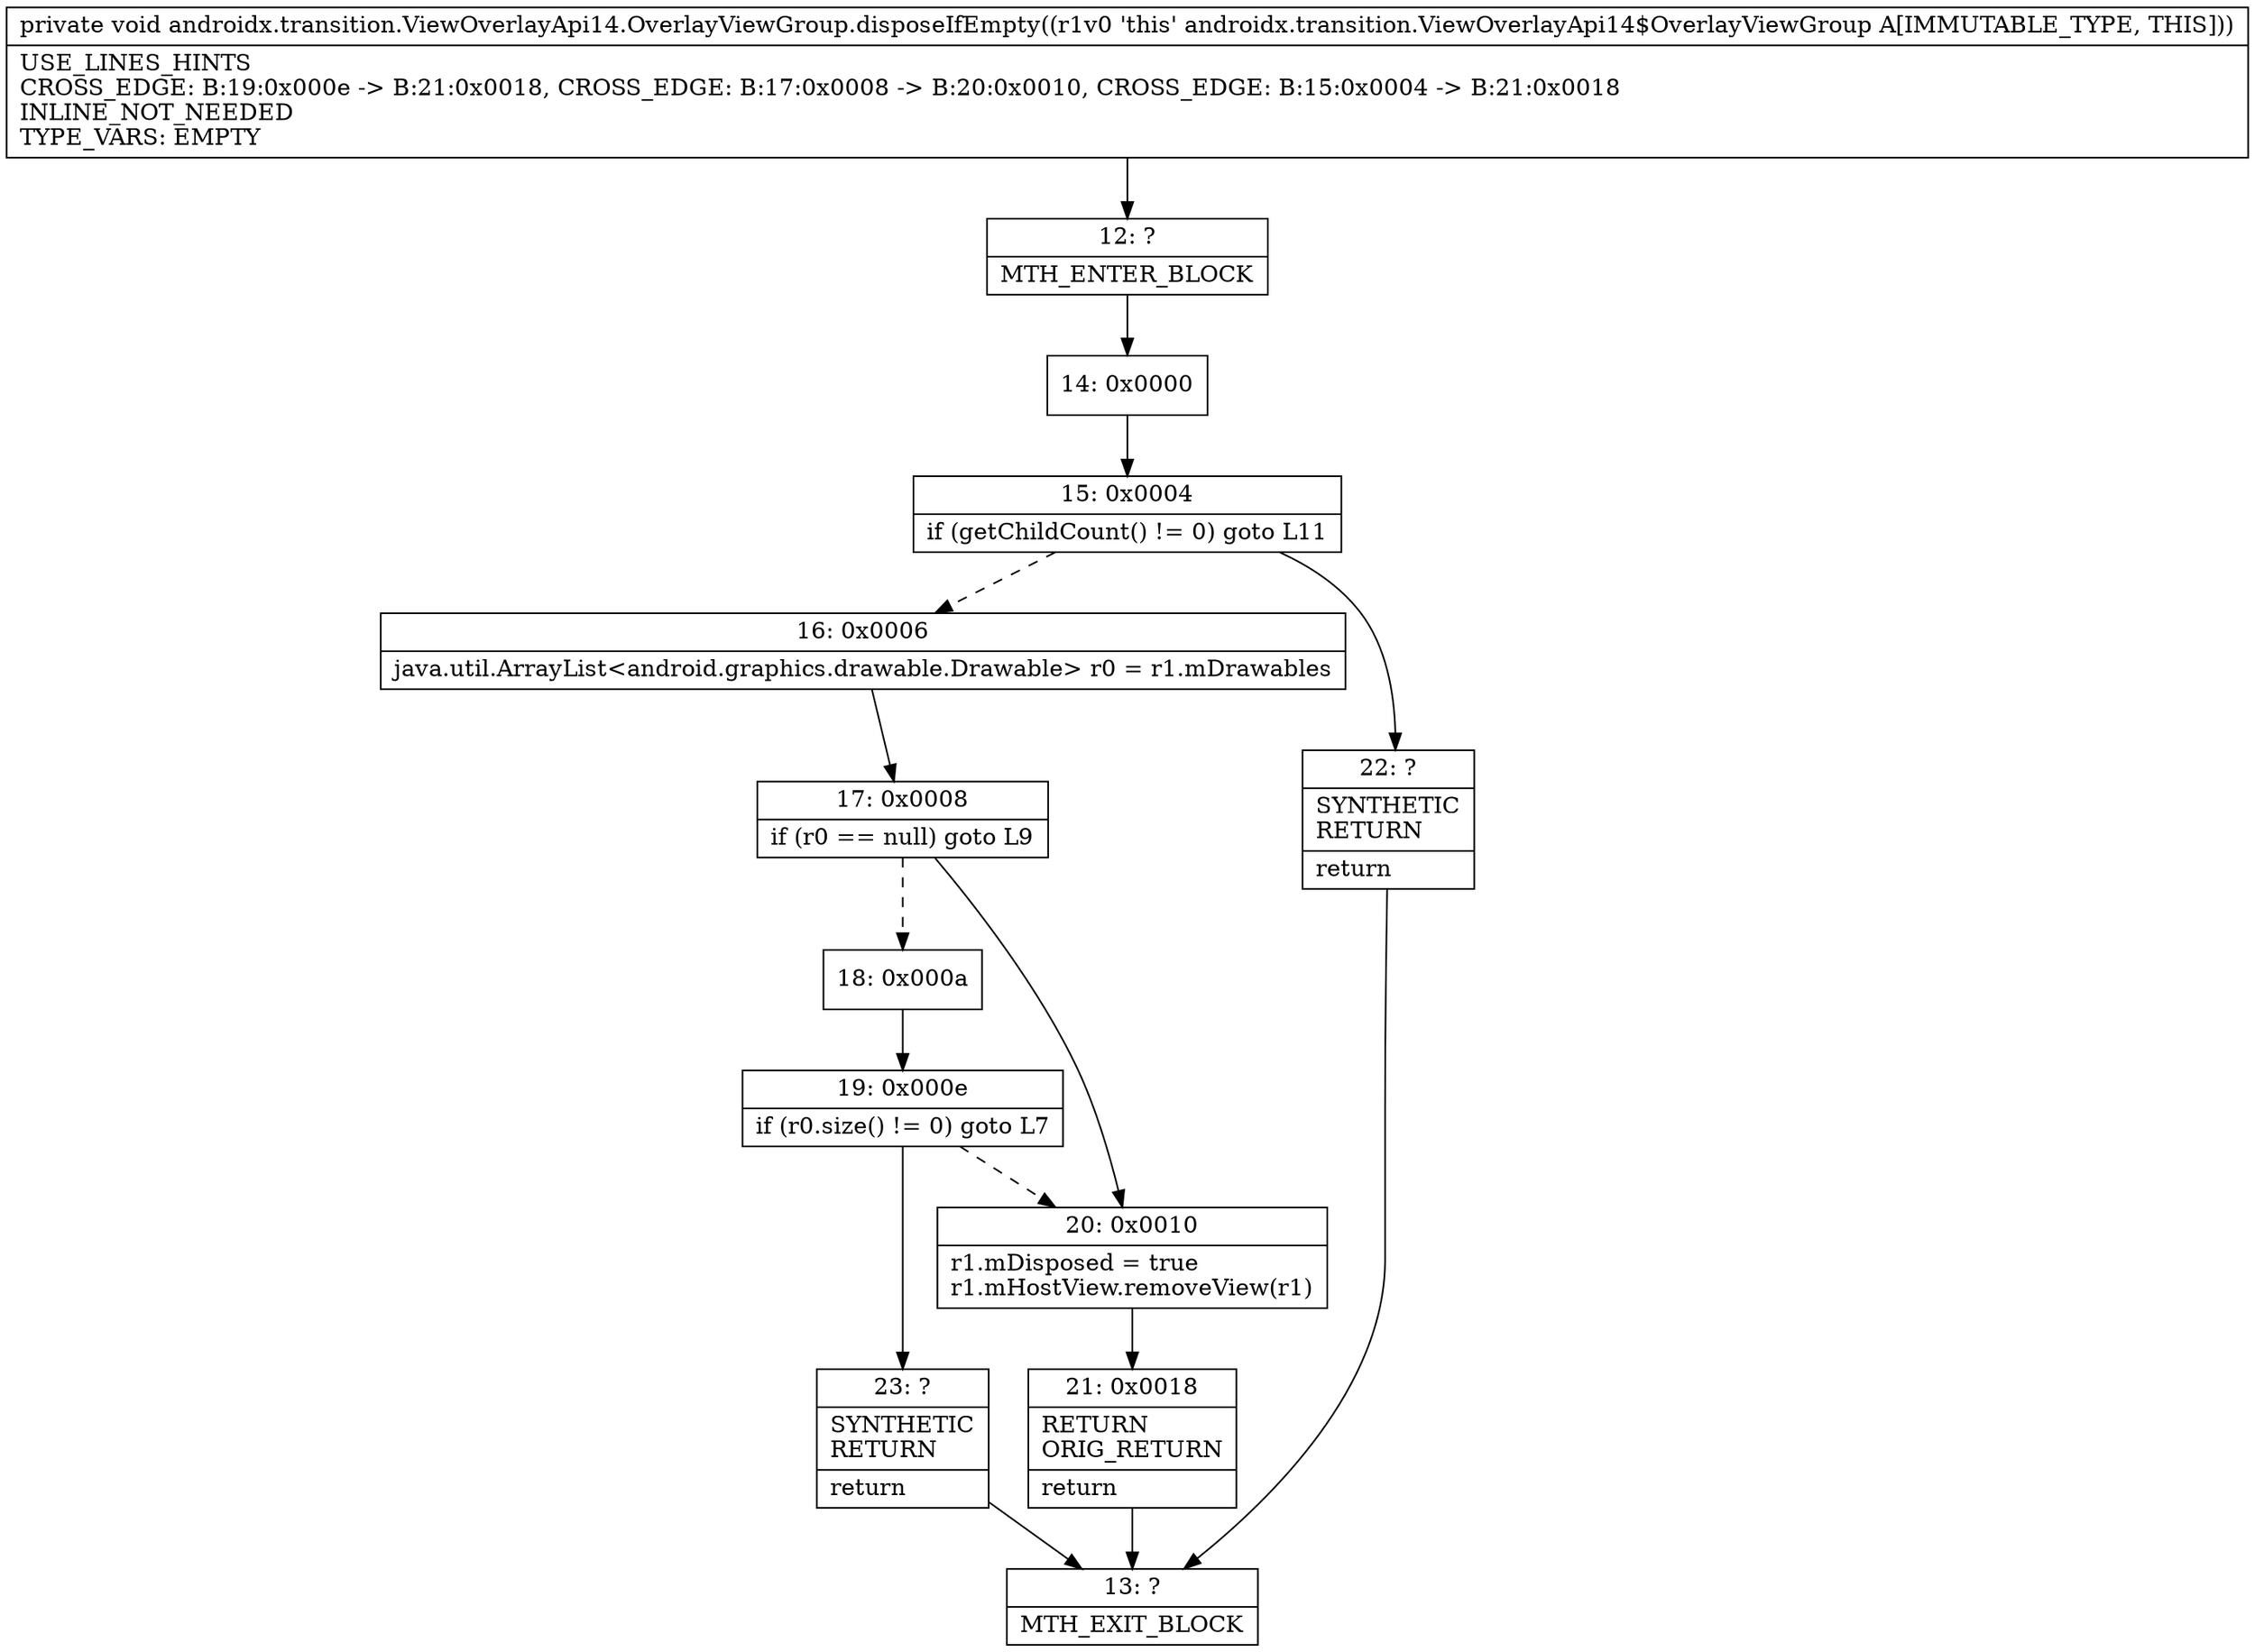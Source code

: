 digraph "CFG forandroidx.transition.ViewOverlayApi14.OverlayViewGroup.disposeIfEmpty()V" {
Node_12 [shape=record,label="{12\:\ ?|MTH_ENTER_BLOCK\l}"];
Node_14 [shape=record,label="{14\:\ 0x0000}"];
Node_15 [shape=record,label="{15\:\ 0x0004|if (getChildCount() != 0) goto L11\l}"];
Node_16 [shape=record,label="{16\:\ 0x0006|java.util.ArrayList\<android.graphics.drawable.Drawable\> r0 = r1.mDrawables\l}"];
Node_17 [shape=record,label="{17\:\ 0x0008|if (r0 == null) goto L9\l}"];
Node_18 [shape=record,label="{18\:\ 0x000a}"];
Node_19 [shape=record,label="{19\:\ 0x000e|if (r0.size() != 0) goto L7\l}"];
Node_23 [shape=record,label="{23\:\ ?|SYNTHETIC\lRETURN\l|return\l}"];
Node_13 [shape=record,label="{13\:\ ?|MTH_EXIT_BLOCK\l}"];
Node_20 [shape=record,label="{20\:\ 0x0010|r1.mDisposed = true\lr1.mHostView.removeView(r1)\l}"];
Node_21 [shape=record,label="{21\:\ 0x0018|RETURN\lORIG_RETURN\l|return\l}"];
Node_22 [shape=record,label="{22\:\ ?|SYNTHETIC\lRETURN\l|return\l}"];
MethodNode[shape=record,label="{private void androidx.transition.ViewOverlayApi14.OverlayViewGroup.disposeIfEmpty((r1v0 'this' androidx.transition.ViewOverlayApi14$OverlayViewGroup A[IMMUTABLE_TYPE, THIS]))  | USE_LINES_HINTS\lCROSS_EDGE: B:19:0x000e \-\> B:21:0x0018, CROSS_EDGE: B:17:0x0008 \-\> B:20:0x0010, CROSS_EDGE: B:15:0x0004 \-\> B:21:0x0018\lINLINE_NOT_NEEDED\lTYPE_VARS: EMPTY\l}"];
MethodNode -> Node_12;Node_12 -> Node_14;
Node_14 -> Node_15;
Node_15 -> Node_16[style=dashed];
Node_15 -> Node_22;
Node_16 -> Node_17;
Node_17 -> Node_18[style=dashed];
Node_17 -> Node_20;
Node_18 -> Node_19;
Node_19 -> Node_20[style=dashed];
Node_19 -> Node_23;
Node_23 -> Node_13;
Node_20 -> Node_21;
Node_21 -> Node_13;
Node_22 -> Node_13;
}

